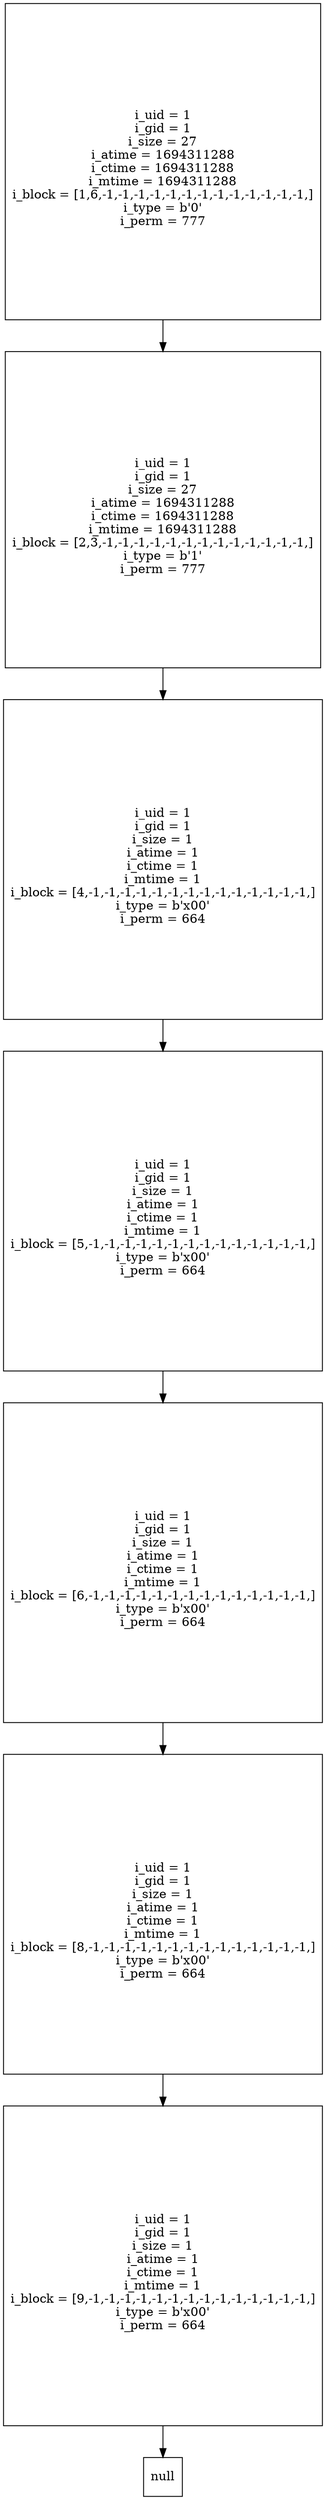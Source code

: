 digraph G{
node[shape=square]
inode0[label="
i_uid = 1\ni_gid = 1
i_size = 27
i_atime = 1694311288
i_ctime = 1694311288
i_mtime = 1694311288
i_block = [1,6,-1,-1,-1,-1,-1,-1,-1,-1,-1,-1,-1,-1,-1,]
i_type = b'0'
i_perm = 777\n"]
inode1[label="
i_uid = 1\ni_gid = 1
i_size = 27
i_atime = 1694311288
i_ctime = 1694311288
i_mtime = 1694311288
i_block = [2,3,-1,-1,-1,-1,-1,-1,-1,-1,-1,-1,-1,-1,-1,]
i_type = b'1'
i_perm = 777\n"]
inode2[label="
i_uid = 1\ni_gid = 1
i_size = 1
i_atime = 1
i_ctime = 1
i_mtime = 1
i_block = [4,-1,-1,-1,-1,-1,-1,-1,-1,-1,-1,-1,-1,-1,-1,]
i_type = b'\x00'
i_perm = 664\n"]
inode3[label="
i_uid = 1\ni_gid = 1
i_size = 1
i_atime = 1
i_ctime = 1
i_mtime = 1
i_block = [5,-1,-1,-1,-1,-1,-1,-1,-1,-1,-1,-1,-1,-1,-1,]
i_type = b'\x00'
i_perm = 664\n"]
inode4[label="
i_uid = 1\ni_gid = 1
i_size = 1
i_atime = 1
i_ctime = 1
i_mtime = 1
i_block = [6,-1,-1,-1,-1,-1,-1,-1,-1,-1,-1,-1,-1,-1,-1,]
i_type = b'\x00'
i_perm = 664\n"]
inode5[label="
i_uid = 1\ni_gid = 1
i_size = 1
i_atime = 1
i_ctime = 1
i_mtime = 1
i_block = [8,-1,-1,-1,-1,-1,-1,-1,-1,-1,-1,-1,-1,-1,-1,]
i_type = b'\x00'
i_perm = 664\n"]
inode6[label="
i_uid = 1\ni_gid = 1
i_size = 1
i_atime = 1
i_ctime = 1
i_mtime = 1
i_block = [9,-1,-1,-1,-1,-1,-1,-1,-1,-1,-1,-1,-1,-1,-1,]
i_type = b'\x00'
i_perm = 664\n"]
inode0->inode1->inode2->inode3->inode4->inode5->inode6->null
}
